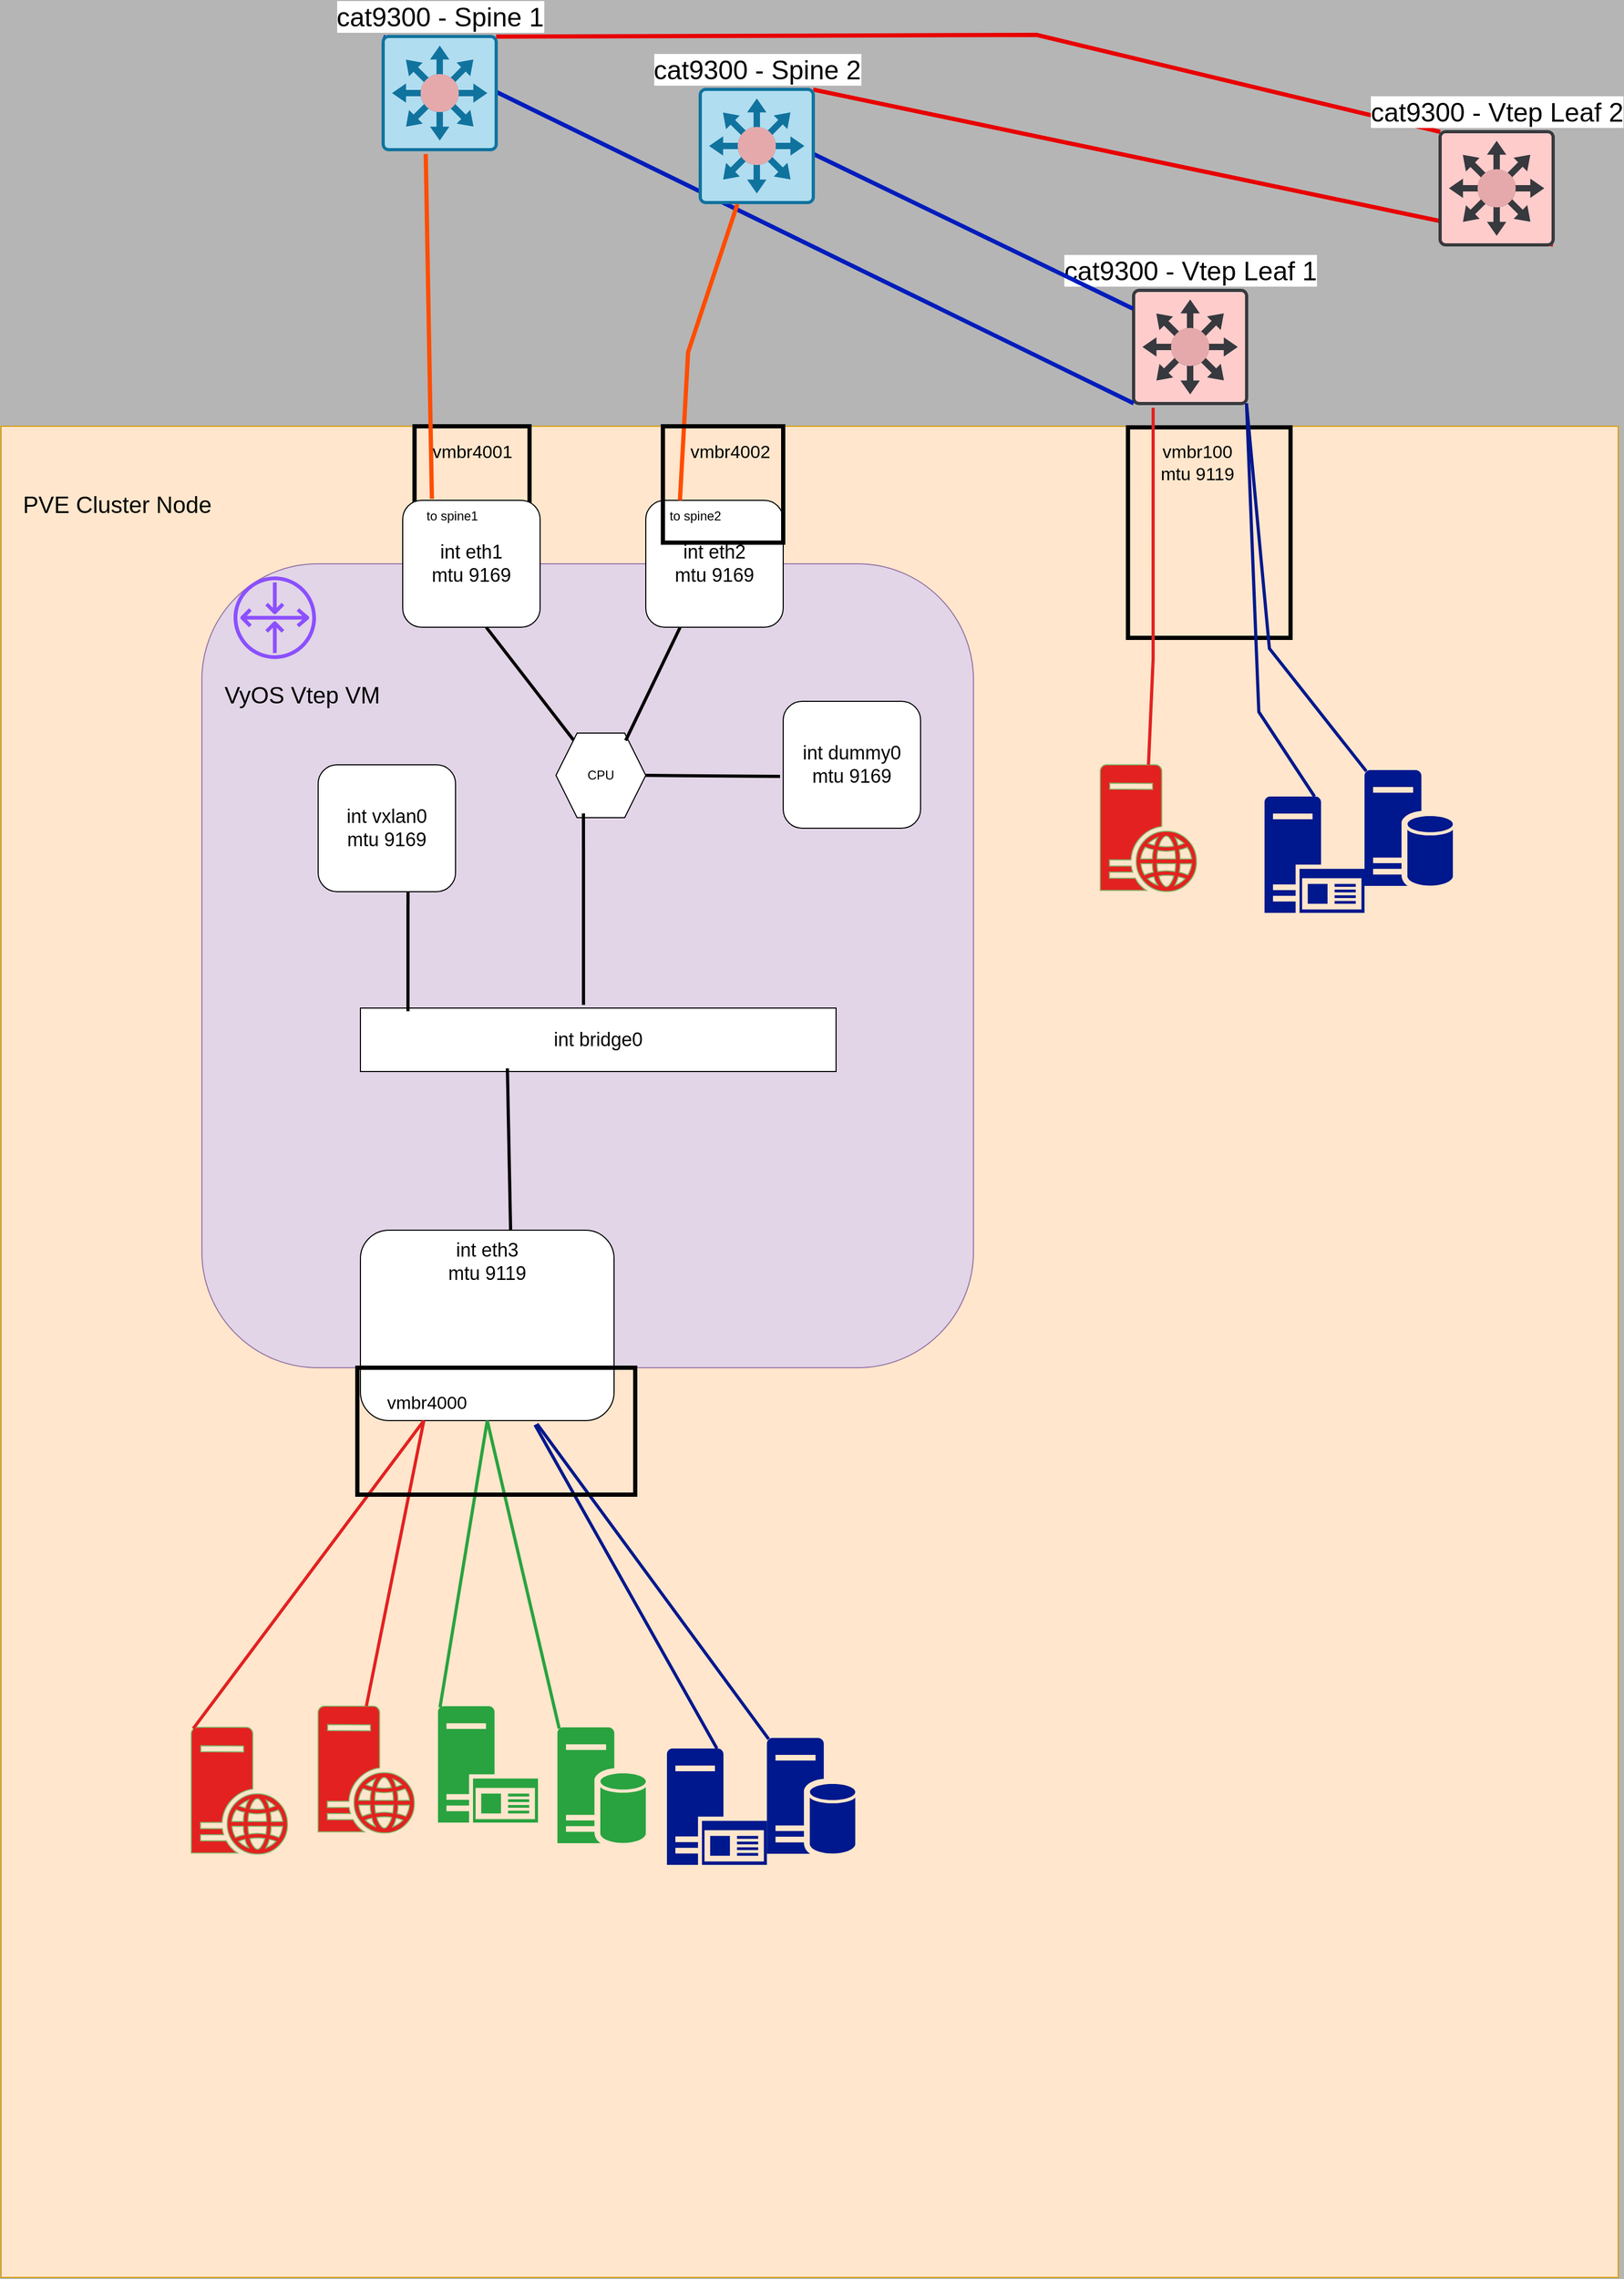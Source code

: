 <mxfile version="27.0.1">
  <diagram name="Page-1" id="5g6_GICyFVmVsnlGkiXm">
    <mxGraphModel dx="2060" dy="2260" grid="1" gridSize="10" guides="1" tooltips="1" connect="1" arrows="1" fold="1" page="1" pageScale="1" pageWidth="850" pageHeight="1100" background="#B5B5B5" math="0" shadow="0">
      <root>
        <mxCell id="0" />
        <mxCell id="1" parent="0" />
        <mxCell id="XnjTcoyLBngPtFk9u-uY-58" value="" style="rounded=0;whiteSpace=wrap;html=1;fillColor=#ffe6cc;strokeColor=#d79b00;" parent="1" vertex="1">
          <mxGeometry x="20" y="-660" width="1530" height="1750" as="geometry" />
        </mxCell>
        <mxCell id="XnjTcoyLBngPtFk9u-uY-76" value="" style="swimlane;html=1;startSize=20;fontStyle=0;collapsible=0;horizontal=1;swimlaneLine=0;fillColor=none;whiteSpace=wrap;strokeWidth=4;" parent="1" vertex="1">
          <mxGeometry x="411.2" y="-660" width="108.8" height="110" as="geometry" />
        </mxCell>
        <mxCell id="XnjTcoyLBngPtFk9u-uY-3" value="" style="rounded=1;whiteSpace=wrap;html=1;fillColor=#e1d5e7;strokeColor=#9673a6;" parent="1" vertex="1">
          <mxGeometry x="210" y="-530" width="730" height="760" as="geometry" />
        </mxCell>
        <mxCell id="XnjTcoyLBngPtFk9u-uY-1" value="" style="sketch=0;outlineConnect=0;fontColor=#232F3E;gradientColor=none;fillColor=#8C4FFF;strokeColor=none;dashed=0;verticalLabelPosition=bottom;verticalAlign=top;align=center;html=1;fontSize=12;fontStyle=0;aspect=fixed;pointerEvents=1;shape=mxgraph.aws4.router;direction=south;" parent="1" vertex="1">
          <mxGeometry x="240" y="-518" width="78" height="78" as="geometry" />
        </mxCell>
        <mxCell id="XnjTcoyLBngPtFk9u-uY-6" value="int bridge0" style="rounded=0;whiteSpace=wrap;html=1;fontSize=18;" parent="1" vertex="1">
          <mxGeometry x="360" y="-110" width="450" height="60" as="geometry" />
        </mxCell>
        <mxCell id="XnjTcoyLBngPtFk9u-uY-7" value="&lt;font style=&quot;font-size: 18px;&quot;&gt;int eth3&lt;/font&gt;&lt;div&gt;&lt;font style=&quot;font-size: 18px;&quot;&gt;mtu 9119&lt;/font&gt;&lt;/div&gt;" style="rounded=1;whiteSpace=wrap;html=1;labelPosition=center;verticalLabelPosition=middle;align=center;verticalAlign=middle;spacingTop=-120;" parent="1" vertex="1">
          <mxGeometry x="360" y="100" width="240" height="180" as="geometry" />
        </mxCell>
        <mxCell id="XnjTcoyLBngPtFk9u-uY-21" value="" style="sketch=0;aspect=fixed;pointerEvents=1;shadow=0;dashed=0;html=1;strokeColor=none;labelPosition=center;verticalLabelPosition=bottom;verticalAlign=top;align=center;fillColor=#00188D;shape=mxgraph.mscae.enterprise.database_server" parent="1" vertex="1">
          <mxGeometry x="744.6" y="580" width="83.6" height="110" as="geometry" />
        </mxCell>
        <mxCell id="XnjTcoyLBngPtFk9u-uY-22" value="" style="sketch=0;aspect=fixed;pointerEvents=1;shadow=0;dashed=0;html=1;strokeColor=none;labelPosition=center;verticalLabelPosition=bottom;verticalAlign=top;align=center;fillColor=#00188D;shape=mxgraph.mscae.enterprise.application_server2" parent="1" vertex="1">
          <mxGeometry x="650" y="590" width="94.6" height="110" as="geometry" />
        </mxCell>
        <mxCell id="XnjTcoyLBngPtFk9u-uY-23" value="" style="sketch=0;aspect=fixed;pointerEvents=1;shadow=0;dashed=0;html=1;strokeColor=#82b366;labelPosition=center;verticalLabelPosition=bottom;verticalAlign=top;align=center;fillColor=#E32121;shape=mxgraph.mscae.enterprise.web_server" parent="1" vertex="1">
          <mxGeometry x="200" y="570" width="91.2" height="120" as="geometry" />
        </mxCell>
        <mxCell id="XnjTcoyLBngPtFk9u-uY-26" value="" style="sketch=0;aspect=fixed;pointerEvents=1;shadow=0;dashed=0;html=1;strokeColor=none;labelPosition=center;verticalLabelPosition=bottom;verticalAlign=top;align=center;fillColor=#29A33F;shape=mxgraph.mscae.enterprise.database_server" parent="1" vertex="1">
          <mxGeometry x="546.4" y="570" width="83.6" height="110" as="geometry" />
        </mxCell>
        <mxCell id="XnjTcoyLBngPtFk9u-uY-27" value="" style="sketch=0;aspect=fixed;pointerEvents=1;shadow=0;dashed=0;html=1;strokeColor=none;labelPosition=center;verticalLabelPosition=bottom;verticalAlign=top;align=center;fillColor=#29A33F;shape=mxgraph.mscae.enterprise.application_server2" parent="1" vertex="1">
          <mxGeometry x="433.4" y="550" width="94.6" height="110" as="geometry" />
        </mxCell>
        <mxCell id="XnjTcoyLBngPtFk9u-uY-29" value="" style="sketch=0;aspect=fixed;pointerEvents=1;shadow=0;dashed=0;html=1;strokeColor=#82b366;labelPosition=center;verticalLabelPosition=bottom;verticalAlign=top;align=center;fillColor=#E32121;shape=mxgraph.mscae.enterprise.web_server" parent="1" vertex="1">
          <mxGeometry x="320" y="550" width="91.2" height="120" as="geometry" />
        </mxCell>
        <mxCell id="XnjTcoyLBngPtFk9u-uY-30" value="" style="endArrow=none;html=1;rounded=0;entryX=0.25;entryY=1;entryDx=0;entryDy=0;exitX=0.5;exitY=0;exitDx=0;exitDy=0;exitPerimeter=0;strokeColor=light-dark(#e32121, #ededed);strokeWidth=3;" parent="1" source="XnjTcoyLBngPtFk9u-uY-29" target="XnjTcoyLBngPtFk9u-uY-7" edge="1">
          <mxGeometry width="50" height="50" relative="1" as="geometry">
            <mxPoint x="530" y="510" as="sourcePoint" />
            <mxPoint x="580" y="460" as="targetPoint" />
          </mxGeometry>
        </mxCell>
        <mxCell id="XnjTcoyLBngPtFk9u-uY-31" value="" style="endArrow=none;html=1;rounded=0;entryX=0.25;entryY=1;entryDx=0;entryDy=0;exitX=0.02;exitY=0.01;exitDx=0;exitDy=0;exitPerimeter=0;strokeColor=light-dark(#e32121, #ededed);strokeWidth=3;" parent="1" source="XnjTcoyLBngPtFk9u-uY-23" target="XnjTcoyLBngPtFk9u-uY-7" edge="1">
          <mxGeometry width="50" height="50" relative="1" as="geometry">
            <mxPoint x="373" y="318" as="sourcePoint" />
            <mxPoint x="430" y="290" as="targetPoint" />
          </mxGeometry>
        </mxCell>
        <mxCell id="XnjTcoyLBngPtFk9u-uY-32" value="" style="endArrow=none;html=1;rounded=0;entryX=0.5;entryY=1;entryDx=0;entryDy=0;exitX=0.02;exitY=0.01;exitDx=0;exitDy=0;exitPerimeter=0;strokeColor=light-dark(#29a33f, #ededed);strokeWidth=3;" parent="1" source="XnjTcoyLBngPtFk9u-uY-27" target="XnjTcoyLBngPtFk9u-uY-7" edge="1">
          <mxGeometry width="50" height="50" relative="1" as="geometry">
            <mxPoint x="567" y="331" as="sourcePoint" />
            <mxPoint x="430" y="290" as="targetPoint" />
          </mxGeometry>
        </mxCell>
        <mxCell id="XnjTcoyLBngPtFk9u-uY-33" value="" style="endArrow=none;html=1;rounded=0;entryX=0.5;entryY=1;entryDx=0;entryDy=0;exitX=0.02;exitY=0.01;exitDx=0;exitDy=0;exitPerimeter=0;strokeColor=light-dark(#29a33f, #ededed);strokeWidth=3;" parent="1" source="XnjTcoyLBngPtFk9u-uY-26" target="XnjTcoyLBngPtFk9u-uY-7" edge="1">
          <mxGeometry width="50" height="50" relative="1" as="geometry">
            <mxPoint x="507" y="571" as="sourcePoint" />
            <mxPoint x="490" y="290" as="targetPoint" />
          </mxGeometry>
        </mxCell>
        <mxCell id="XnjTcoyLBngPtFk9u-uY-34" value="" style="endArrow=none;html=1;rounded=0;entryX=0.688;entryY=1.022;entryDx=0;entryDy=0;strokeColor=light-dark(#00188d, #ededed);strokeWidth=3;entryPerimeter=0;exitX=0.5;exitY=0;exitDx=0;exitDy=0;exitPerimeter=0;" parent="1" source="XnjTcoyLBngPtFk9u-uY-22" target="XnjTcoyLBngPtFk9u-uY-7" edge="1">
          <mxGeometry width="50" height="50" relative="1" as="geometry">
            <mxPoint x="507" y="571" as="sourcePoint" />
            <mxPoint x="490" y="290" as="targetPoint" />
          </mxGeometry>
        </mxCell>
        <mxCell id="XnjTcoyLBngPtFk9u-uY-35" value="" style="endArrow=none;html=1;rounded=0;entryX=0.696;entryY=1.017;entryDx=0;entryDy=0;strokeColor=light-dark(#00188d, #ededed);strokeWidth=3;entryPerimeter=0;exitX=0.02;exitY=0.01;exitDx=0;exitDy=0;exitPerimeter=0;" parent="1" source="XnjTcoyLBngPtFk9u-uY-21" target="XnjTcoyLBngPtFk9u-uY-7" edge="1">
          <mxGeometry width="50" height="50" relative="1" as="geometry">
            <mxPoint x="410" y="500" as="sourcePoint" />
            <mxPoint x="500" y="300" as="targetPoint" />
          </mxGeometry>
        </mxCell>
        <mxCell id="XnjTcoyLBngPtFk9u-uY-41" value="" style="group" parent="1" vertex="1" connectable="0">
          <mxGeometry x="400" y="-590" width="130" height="120" as="geometry" />
        </mxCell>
        <mxCell id="XnjTcoyLBngPtFk9u-uY-38" value="&lt;font style=&quot;font-size: 18px;&quot;&gt;int eth1&lt;/font&gt;&lt;div&gt;&lt;font style=&quot;font-size: 18px;&quot;&gt;mtu 9169&lt;/font&gt;&lt;/div&gt;" style="rounded=1;whiteSpace=wrap;html=1;labelPosition=center;verticalLabelPosition=middle;align=center;verticalAlign=middle;spacingTop=0;" parent="XnjTcoyLBngPtFk9u-uY-41" vertex="1">
          <mxGeometry width="130" height="120" as="geometry" />
        </mxCell>
        <mxCell id="XnjTcoyLBngPtFk9u-uY-40" value="to spine1" style="text;html=1;align=center;verticalAlign=middle;whiteSpace=wrap;rounded=0;" parent="XnjTcoyLBngPtFk9u-uY-41" vertex="1">
          <mxGeometry x="17.3" width="60" height="30" as="geometry" />
        </mxCell>
        <mxCell id="XnjTcoyLBngPtFk9u-uY-42" value="" style="group" parent="1" vertex="1" connectable="0">
          <mxGeometry x="630" y="-590" width="130" height="120" as="geometry" />
        </mxCell>
        <mxCell id="XnjTcoyLBngPtFk9u-uY-43" value="&lt;font style=&quot;font-size: 18px;&quot;&gt;int eth2&lt;/font&gt;&lt;div&gt;&lt;font style=&quot;font-size: 18px;&quot;&gt;mtu 9169&lt;/font&gt;&lt;/div&gt;" style="rounded=1;whiteSpace=wrap;html=1;labelPosition=center;verticalLabelPosition=middle;align=center;verticalAlign=middle;spacingTop=0;" parent="XnjTcoyLBngPtFk9u-uY-42" vertex="1">
          <mxGeometry width="130" height="120" as="geometry" />
        </mxCell>
        <mxCell id="XnjTcoyLBngPtFk9u-uY-44" value="to spine2" style="text;html=1;align=center;verticalAlign=middle;whiteSpace=wrap;rounded=0;" parent="XnjTcoyLBngPtFk9u-uY-42" vertex="1">
          <mxGeometry x="17.3" width="60" height="30" as="geometry" />
        </mxCell>
        <mxCell id="XnjTcoyLBngPtFk9u-uY-45" value="" style="group" parent="1" vertex="1" connectable="0">
          <mxGeometry x="320" y="-340" width="130" height="120" as="geometry" />
        </mxCell>
        <mxCell id="XnjTcoyLBngPtFk9u-uY-46" value="&lt;font style=&quot;font-size: 18px;&quot;&gt;int vxlan0&lt;/font&gt;&lt;div&gt;&lt;font style=&quot;font-size: 18px;&quot;&gt;mtu 9169&lt;/font&gt;&lt;/div&gt;" style="rounded=1;whiteSpace=wrap;html=1;labelPosition=center;verticalLabelPosition=middle;align=center;verticalAlign=middle;spacingTop=0;" parent="XnjTcoyLBngPtFk9u-uY-45" vertex="1">
          <mxGeometry width="130" height="120" as="geometry" />
        </mxCell>
        <mxCell id="XnjTcoyLBngPtFk9u-uY-48" value="" style="group" parent="1" vertex="1" connectable="0">
          <mxGeometry x="760" y="-400" width="130" height="120" as="geometry" />
        </mxCell>
        <mxCell id="XnjTcoyLBngPtFk9u-uY-49" value="&lt;font style=&quot;font-size: 18px;&quot;&gt;int dummy0&lt;/font&gt;&lt;div&gt;&lt;font style=&quot;font-size: 18px;&quot;&gt;mtu 9169&lt;/font&gt;&lt;/div&gt;" style="rounded=1;whiteSpace=wrap;html=1;labelPosition=center;verticalLabelPosition=middle;align=center;verticalAlign=middle;spacingTop=0;" parent="XnjTcoyLBngPtFk9u-uY-48" vertex="1">
          <mxGeometry width="130" height="120" as="geometry" />
        </mxCell>
        <mxCell id="XnjTcoyLBngPtFk9u-uY-51" value="" style="endArrow=none;html=1;rounded=0;exitX=0.592;exitY=0;exitDx=0;exitDy=0;exitPerimeter=0;entryX=0.309;entryY=0.95;entryDx=0;entryDy=0;entryPerimeter=0;fontSize=15;strokeWidth=3;" parent="1" source="XnjTcoyLBngPtFk9u-uY-7" target="XnjTcoyLBngPtFk9u-uY-6" edge="1">
          <mxGeometry width="50" height="50" relative="1" as="geometry">
            <mxPoint x="530" y="140" as="sourcePoint" />
            <mxPoint x="580" y="90" as="targetPoint" />
          </mxGeometry>
        </mxCell>
        <mxCell id="XnjTcoyLBngPtFk9u-uY-52" value="" style="endArrow=none;html=1;rounded=0;exitX=0.654;exitY=1;exitDx=0;exitDy=0;exitPerimeter=0;entryX=0.1;entryY=0.05;entryDx=0;entryDy=0;entryPerimeter=0;fontSize=15;strokeWidth=3;" parent="1" source="XnjTcoyLBngPtFk9u-uY-46" target="XnjTcoyLBngPtFk9u-uY-6" edge="1">
          <mxGeometry width="50" height="50" relative="1" as="geometry">
            <mxPoint x="512" y="110" as="sourcePoint" />
            <mxPoint x="509" y="-43" as="targetPoint" />
          </mxGeometry>
        </mxCell>
        <mxCell id="XnjTcoyLBngPtFk9u-uY-53" value="" style="endArrow=none;html=1;rounded=0;entryX=1;entryY=0.5;entryDx=0;entryDy=0;fontSize=15;strokeWidth=3;exitX=-0.023;exitY=0.592;exitDx=0;exitDy=0;exitPerimeter=0;" parent="1" source="XnjTcoyLBngPtFk9u-uY-49" target="XnjTcoyLBngPtFk9u-uY-54" edge="1">
          <mxGeometry width="50" height="50" relative="1" as="geometry">
            <mxPoint x="780" y="-230" as="sourcePoint" />
            <mxPoint x="415" y="-97" as="targetPoint" />
          </mxGeometry>
        </mxCell>
        <mxCell id="XnjTcoyLBngPtFk9u-uY-54" value="CPU" style="shape=hexagon;perimeter=hexagonPerimeter2;whiteSpace=wrap;html=1;fixedSize=1;" parent="1" vertex="1">
          <mxGeometry x="545" y="-370" width="85" height="80" as="geometry" />
        </mxCell>
        <mxCell id="XnjTcoyLBngPtFk9u-uY-55" value="" style="endArrow=none;html=1;rounded=0;fontSize=15;strokeWidth=3;exitX=0.608;exitY=1;exitDx=0;exitDy=0;exitPerimeter=0;" parent="1" source="XnjTcoyLBngPtFk9u-uY-38" target="XnjTcoyLBngPtFk9u-uY-54" edge="1">
          <mxGeometry width="50" height="50" relative="1" as="geometry">
            <mxPoint x="500" y="-470" as="sourcePoint" />
            <mxPoint x="415" y="-97" as="targetPoint" />
          </mxGeometry>
        </mxCell>
        <mxCell id="XnjTcoyLBngPtFk9u-uY-56" value="" style="endArrow=none;html=1;rounded=0;fontSize=15;strokeWidth=3;exitX=0.25;exitY=1;exitDx=0;exitDy=0;entryX=0.776;entryY=0.088;entryDx=0;entryDy=0;entryPerimeter=0;" parent="1" source="XnjTcoyLBngPtFk9u-uY-43" target="XnjTcoyLBngPtFk9u-uY-54" edge="1">
          <mxGeometry width="50" height="50" relative="1" as="geometry">
            <mxPoint x="489" y="-460" as="sourcePoint" />
            <mxPoint x="572" y="-353" as="targetPoint" />
          </mxGeometry>
        </mxCell>
        <mxCell id="XnjTcoyLBngPtFk9u-uY-57" value="" style="endArrow=none;html=1;rounded=0;entryX=0.306;entryY=0.95;entryDx=0;entryDy=0;fontSize=15;strokeWidth=3;entryPerimeter=0;exitX=0.469;exitY=-0.05;exitDx=0;exitDy=0;exitPerimeter=0;" parent="1" source="XnjTcoyLBngPtFk9u-uY-6" target="XnjTcoyLBngPtFk9u-uY-54" edge="1">
          <mxGeometry width="50" height="50" relative="1" as="geometry">
            <mxPoint x="737" y="-269" as="sourcePoint" />
            <mxPoint x="640" y="-320" as="targetPoint" />
          </mxGeometry>
        </mxCell>
        <mxCell id="XnjTcoyLBngPtFk9u-uY-59" value="&lt;font style=&quot;font-size: 22px;&quot;&gt;VyOS Vtep VM&lt;/font&gt;" style="text;html=1;align=center;verticalAlign=middle;whiteSpace=wrap;rounded=0;" parent="1" vertex="1">
          <mxGeometry x="230" y="-430" width="150" height="50" as="geometry" />
        </mxCell>
        <mxCell id="XnjTcoyLBngPtFk9u-uY-60" value="&lt;font style=&quot;font-size: 22px;&quot;&gt;PVE Cluster Node&lt;/font&gt;" style="text;html=1;align=center;verticalAlign=middle;whiteSpace=wrap;rounded=0;" parent="1" vertex="1">
          <mxGeometry x="30" y="-610" width="200" height="50" as="geometry" />
        </mxCell>
        <mxCell id="XnjTcoyLBngPtFk9u-uY-65" value="cat9300 - Vtep Leaf 1" style="sketch=0;points=[[0.015,0.015,0],[0.985,0.015,0],[0.985,0.985,0],[0.015,0.985,0],[0.25,0,0],[0.5,0,0],[0.75,0,0],[1,0.25,0],[1,0.5,0],[1,0.75,0],[0.75,1,0],[0.5,1,0],[0.25,1,0],[0,0.75,0],[0,0.5,0],[0,0.25,0]];verticalLabelPosition=top;html=1;verticalAlign=bottom;aspect=fixed;align=center;pointerEvents=1;shape=mxgraph.cisco19.rect;prIcon=secure_catalyst_switch_color2;labelBackgroundColor=default;fontSize=25;fillColor=#ffcccc;strokeColor=#36393d;labelPosition=center;" parent="1" vertex="1">
          <mxGeometry x="1090" y="-790" width="110" height="110" as="geometry" />
        </mxCell>
        <mxCell id="XnjTcoyLBngPtFk9u-uY-67" style="rounded=0;orthogonalLoop=1;jettySize=auto;html=1;exitX=0.015;exitY=0.985;exitDx=0;exitDy=0;exitPerimeter=0;entryX=0.015;entryY=0.015;entryDx=0;entryDy=0;entryPerimeter=0;endArrow=none;endFill=0;strokeWidth=4;fillColor=#0050ef;strokeColor=#001DBC;" parent="1" source="XnjTcoyLBngPtFk9u-uY-65" target="XnjTcoyLBngPtFk9u-uY-71" edge="1">
          <mxGeometry relative="1" as="geometry" />
        </mxCell>
        <mxCell id="XnjTcoyLBngPtFk9u-uY-68" style="rounded=0;orthogonalLoop=1;jettySize=auto;html=1;exitX=0.009;exitY=0.171;exitDx=0;exitDy=0;exitPerimeter=0;entryX=0.018;entryY=0.1;entryDx=0;entryDy=0;entryPerimeter=0;endArrow=none;endFill=0;strokeWidth=4;fillColor=#0050ef;strokeColor=#001DBC;" parent="1" source="XnjTcoyLBngPtFk9u-uY-65" target="XnjTcoyLBngPtFk9u-uY-72" edge="1">
          <mxGeometry relative="1" as="geometry" />
        </mxCell>
        <mxCell id="XnjTcoyLBngPtFk9u-uY-69" style="rounded=0;orthogonalLoop=1;jettySize=auto;html=1;exitX=0.015;exitY=0.015;exitDx=0;exitDy=0;exitPerimeter=0;entryX=0.985;entryY=0.015;entryDx=0;entryDy=0;entryPerimeter=0;endArrow=none;endFill=0;strokeWidth=4;fillColor=#e51400;strokeColor=#E80000;" parent="1" source="XnjTcoyLBngPtFk9u-uY-66" target="XnjTcoyLBngPtFk9u-uY-71" edge="1">
          <mxGeometry relative="1" as="geometry">
            <Array as="points">
              <mxPoint x="1000" y="-1030" />
            </Array>
          </mxGeometry>
        </mxCell>
        <mxCell id="XnjTcoyLBngPtFk9u-uY-70" style="rounded=0;orthogonalLoop=1;jettySize=auto;html=1;exitX=0.985;exitY=0.985;exitDx=0;exitDy=0;exitPerimeter=0;entryX=0.985;entryY=0.015;entryDx=0;entryDy=0;entryPerimeter=0;endArrow=none;endFill=0;strokeWidth=4;fillColor=#e51400;strokeColor=#E80000;" parent="1" source="XnjTcoyLBngPtFk9u-uY-66" target="XnjTcoyLBngPtFk9u-uY-72" edge="1">
          <mxGeometry relative="1" as="geometry" />
        </mxCell>
        <mxCell id="XnjTcoyLBngPtFk9u-uY-71" value="cat9300 - Spine 1" style="sketch=0;points=[[0.015,0.015,0],[0.985,0.015,0],[0.985,0.985,0],[0.015,0.985,0],[0.25,0,0],[0.5,0,0],[0.75,0,0],[1,0.25,0],[1,0.5,0],[1,0.75,0],[0.75,1,0],[0.5,1,0],[0.25,1,0],[0,0.75,0],[0,0.5,0],[0,0.25,0]];verticalLabelPosition=top;html=1;verticalAlign=bottom;aspect=fixed;align=center;pointerEvents=1;shape=mxgraph.cisco19.rect;prIcon=secure_catalyst_switch_color2;labelBackgroundColor=default;fontSize=25;fillColor=#b1ddf0;strokeColor=#10739e;labelPosition=center;" parent="1" vertex="1">
          <mxGeometry x="380" y="-1030" width="110" height="110" as="geometry" />
        </mxCell>
        <mxCell id="XnjTcoyLBngPtFk9u-uY-72" value="cat9300 - Spine 2" style="sketch=0;points=[[0.015,0.015,0],[0.985,0.015,0],[0.985,0.985,0],[0.015,0.985,0],[0.25,0,0],[0.5,0,0],[0.75,0,0],[1,0.25,0],[1,0.5,0],[1,0.75,0],[0.75,1,0],[0.5,1,0],[0.25,1,0],[0,0.75,0],[0,0.5,0],[0,0.25,0]];verticalLabelPosition=top;html=1;verticalAlign=bottom;aspect=fixed;align=center;pointerEvents=1;shape=mxgraph.cisco19.rect;prIcon=secure_catalyst_switch_color2;labelBackgroundColor=default;fontSize=25;fillColor=#b1ddf0;strokeColor=#10739e;labelPosition=center;" parent="1" vertex="1">
          <mxGeometry x="680" y="-980" width="110" height="110" as="geometry" />
        </mxCell>
        <mxCell id="XnjTcoyLBngPtFk9u-uY-66" value="cat9300 - Vtep Leaf 2" style="sketch=0;points=[[0.015,0.015,0],[0.985,0.015,0],[0.985,0.985,0],[0.015,0.985,0],[0.25,0,0],[0.5,0,0],[0.75,0,0],[1,0.25,0],[1,0.5,0],[1,0.75,0],[0.75,1,0],[0.5,1,0],[0.25,1,0],[0,0.75,0],[0,0.5,0],[0,0.25,0]];verticalLabelPosition=top;html=1;verticalAlign=bottom;aspect=fixed;align=center;pointerEvents=1;shape=mxgraph.cisco19.rect;prIcon=secure_catalyst_switch_color2;labelBackgroundColor=default;fontSize=25;fillColor=#ffcccc;strokeColor=#36393d;labelPosition=center;" parent="1" vertex="1">
          <mxGeometry x="1380" y="-940" width="110" height="110" as="geometry" />
        </mxCell>
        <mxCell id="XnjTcoyLBngPtFk9u-uY-74" style="rounded=0;orthogonalLoop=1;jettySize=auto;html=1;exitX=0.172;exitY=-0.045;exitDx=0;exitDy=0;entryX=0.38;entryY=1.024;entryDx=0;entryDy=0;entryPerimeter=0;endArrow=none;endFill=0;strokeWidth=4;fillColor=#fa6800;strokeColor=#FF4D00;exitPerimeter=0;" parent="1" source="XnjTcoyLBngPtFk9u-uY-40" target="XnjTcoyLBngPtFk9u-uY-71" edge="1">
          <mxGeometry relative="1" as="geometry">
            <mxPoint x="1102" y="-672" as="sourcePoint" />
            <mxPoint x="392" y="-1018" as="targetPoint" />
          </mxGeometry>
        </mxCell>
        <mxCell id="XnjTcoyLBngPtFk9u-uY-75" style="rounded=0;orthogonalLoop=1;jettySize=auto;html=1;exitX=0.25;exitY=0;exitDx=0;exitDy=0;endArrow=none;endFill=0;strokeWidth=4;fillColor=#fa6800;strokeColor=#FF4D00;" parent="1" source="XnjTcoyLBngPtFk9u-uY-44" target="XnjTcoyLBngPtFk9u-uY-72" edge="1">
          <mxGeometry relative="1" as="geometry">
            <mxPoint x="457" y="-580" as="sourcePoint" />
            <mxPoint x="432" y="-907" as="targetPoint" />
            <Array as="points">
              <mxPoint x="670" y="-730" />
            </Array>
          </mxGeometry>
        </mxCell>
        <mxCell id="XnjTcoyLBngPtFk9u-uY-77" value="&lt;font style=&quot;font-size: 17px;&quot;&gt;vmbr4001&lt;/font&gt;" style="text;html=1;align=center;verticalAlign=middle;whiteSpace=wrap;rounded=0;" parent="1" vertex="1">
          <mxGeometry x="365.6" y="-660" width="200" height="50" as="geometry" />
        </mxCell>
        <mxCell id="XnjTcoyLBngPtFk9u-uY-79" value="" style="swimlane;html=1;startSize=20;fontStyle=0;collapsible=0;horizontal=1;swimlaneLine=0;fillColor=none;whiteSpace=wrap;strokeWidth=4;" parent="1" vertex="1">
          <mxGeometry x="646.2" y="-660" width="113.8" height="110" as="geometry" />
        </mxCell>
        <mxCell id="XnjTcoyLBngPtFk9u-uY-80" value="&lt;font style=&quot;font-size: 17px;&quot;&gt;vmbr4002&lt;/font&gt;" style="text;html=1;align=center;verticalAlign=middle;whiteSpace=wrap;rounded=0;" parent="1" vertex="1">
          <mxGeometry x="610" y="-660" width="200" height="50" as="geometry" />
        </mxCell>
        <mxCell id="XnjTcoyLBngPtFk9u-uY-81" value="" style="swimlane;html=1;startSize=20;fontStyle=0;collapsible=0;horizontal=1;swimlaneLine=0;fillColor=none;whiteSpace=wrap;strokeWidth=4;" parent="1" vertex="1">
          <mxGeometry x="1086.2" y="-659" width="153.8" height="199" as="geometry" />
        </mxCell>
        <mxCell id="XnjTcoyLBngPtFk9u-uY-82" value="&lt;font style=&quot;font-size: 17px;&quot;&gt;vmbr100&lt;/font&gt;&lt;div&gt;&lt;font style=&quot;font-size: 17px;&quot;&gt;mtu 9119&lt;/font&gt;&lt;/div&gt;" style="text;html=1;align=center;verticalAlign=middle;whiteSpace=wrap;rounded=0;" parent="1" vertex="1">
          <mxGeometry x="1047.1" y="-650" width="210" height="50" as="geometry" />
        </mxCell>
        <mxCell id="XnjTcoyLBngPtFk9u-uY-85" value="" style="sketch=0;aspect=fixed;pointerEvents=1;shadow=0;dashed=0;html=1;strokeColor=none;labelPosition=center;verticalLabelPosition=bottom;verticalAlign=top;align=center;fillColor=#00188D;shape=mxgraph.mscae.enterprise.database_server" parent="1" vertex="1">
          <mxGeometry x="1310" y="-335" width="83.6" height="110" as="geometry" />
        </mxCell>
        <mxCell id="XnjTcoyLBngPtFk9u-uY-86" value="" style="sketch=0;aspect=fixed;pointerEvents=1;shadow=0;dashed=0;html=1;strokeColor=none;labelPosition=center;verticalLabelPosition=bottom;verticalAlign=top;align=center;fillColor=#00188D;shape=mxgraph.mscae.enterprise.application_server2" parent="1" vertex="1">
          <mxGeometry x="1215.4" y="-310" width="94.6" height="110" as="geometry" />
        </mxCell>
        <mxCell id="XnjTcoyLBngPtFk9u-uY-87" value="" style="sketch=0;aspect=fixed;pointerEvents=1;shadow=0;dashed=0;html=1;strokeColor=#82b366;labelPosition=center;verticalLabelPosition=bottom;verticalAlign=top;align=center;fillColor=#E32121;shape=mxgraph.mscae.enterprise.web_server" parent="1" vertex="1">
          <mxGeometry x="1060" y="-340" width="91.2" height="120" as="geometry" />
        </mxCell>
        <mxCell id="XnjTcoyLBngPtFk9u-uY-88" value="" style="endArrow=none;html=1;rounded=0;entryX=0.182;entryY=1.023;entryDx=0;entryDy=0;exitX=0.5;exitY=0;exitDx=0;exitDy=0;exitPerimeter=0;strokeColor=light-dark(#e32121, #ededed);strokeWidth=3;entryPerimeter=0;" parent="1" source="XnjTcoyLBngPtFk9u-uY-87" target="XnjTcoyLBngPtFk9u-uY-65" edge="1">
          <mxGeometry width="50" height="50" relative="1" as="geometry">
            <mxPoint x="1165.9" y="-200" as="sourcePoint" />
            <mxPoint x="1055.9" y="-430" as="targetPoint" />
            <Array as="points">
              <mxPoint x="1110" y="-440" />
            </Array>
          </mxGeometry>
        </mxCell>
        <mxCell id="XnjTcoyLBngPtFk9u-uY-89" value="" style="endArrow=none;html=1;rounded=0;entryX=0.985;entryY=0.985;entryDx=0;entryDy=0;strokeColor=light-dark(#00188d, #ededed);strokeWidth=3;entryPerimeter=0;exitX=0.5;exitY=0;exitDx=0;exitDy=0;exitPerimeter=0;" parent="1" source="XnjTcoyLBngPtFk9u-uY-86" target="XnjTcoyLBngPtFk9u-uY-65" edge="1">
          <mxGeometry width="50" height="50" relative="1" as="geometry">
            <mxPoint x="1142.9" y="-139" as="sourcePoint" />
            <mxPoint x="1160.9" y="-426" as="targetPoint" />
            <Array as="points">
              <mxPoint x="1210" y="-390" />
            </Array>
          </mxGeometry>
        </mxCell>
        <mxCell id="XnjTcoyLBngPtFk9u-uY-90" value="" style="endArrow=none;html=1;rounded=0;entryX=0.985;entryY=0.985;entryDx=0;entryDy=0;strokeColor=light-dark(#00188d, #ededed);strokeWidth=3;entryPerimeter=0;exitX=0.02;exitY=0.01;exitDx=0;exitDy=0;exitPerimeter=0;" parent="1" source="XnjTcoyLBngPtFk9u-uY-85" target="XnjTcoyLBngPtFk9u-uY-65" edge="1">
          <mxGeometry width="50" height="50" relative="1" as="geometry">
            <mxPoint x="1045.9" y="-210" as="sourcePoint" />
            <mxPoint x="1162.9" y="-427" as="targetPoint" />
            <Array as="points">
              <mxPoint x="1220" y="-450" />
            </Array>
          </mxGeometry>
        </mxCell>
        <mxCell id="hk-vyBjOnIfLexcoAN72-3" value="" style="swimlane;html=1;startSize=20;fontStyle=0;collapsible=0;horizontal=1;swimlaneLine=0;fillColor=none;whiteSpace=wrap;strokeWidth=4;" vertex="1" parent="1">
          <mxGeometry x="357.1" y="230" width="262.9" height="120" as="geometry" />
        </mxCell>
        <mxCell id="hk-vyBjOnIfLexcoAN72-4" value="&lt;font style=&quot;font-size: 17px;&quot;&gt;vmbr4000&lt;/font&gt;" style="text;html=1;align=center;verticalAlign=middle;whiteSpace=wrap;rounded=0;" vertex="1" parent="1">
          <mxGeometry x="318.0" y="239" width="210" height="50" as="geometry" />
        </mxCell>
      </root>
    </mxGraphModel>
  </diagram>
</mxfile>
